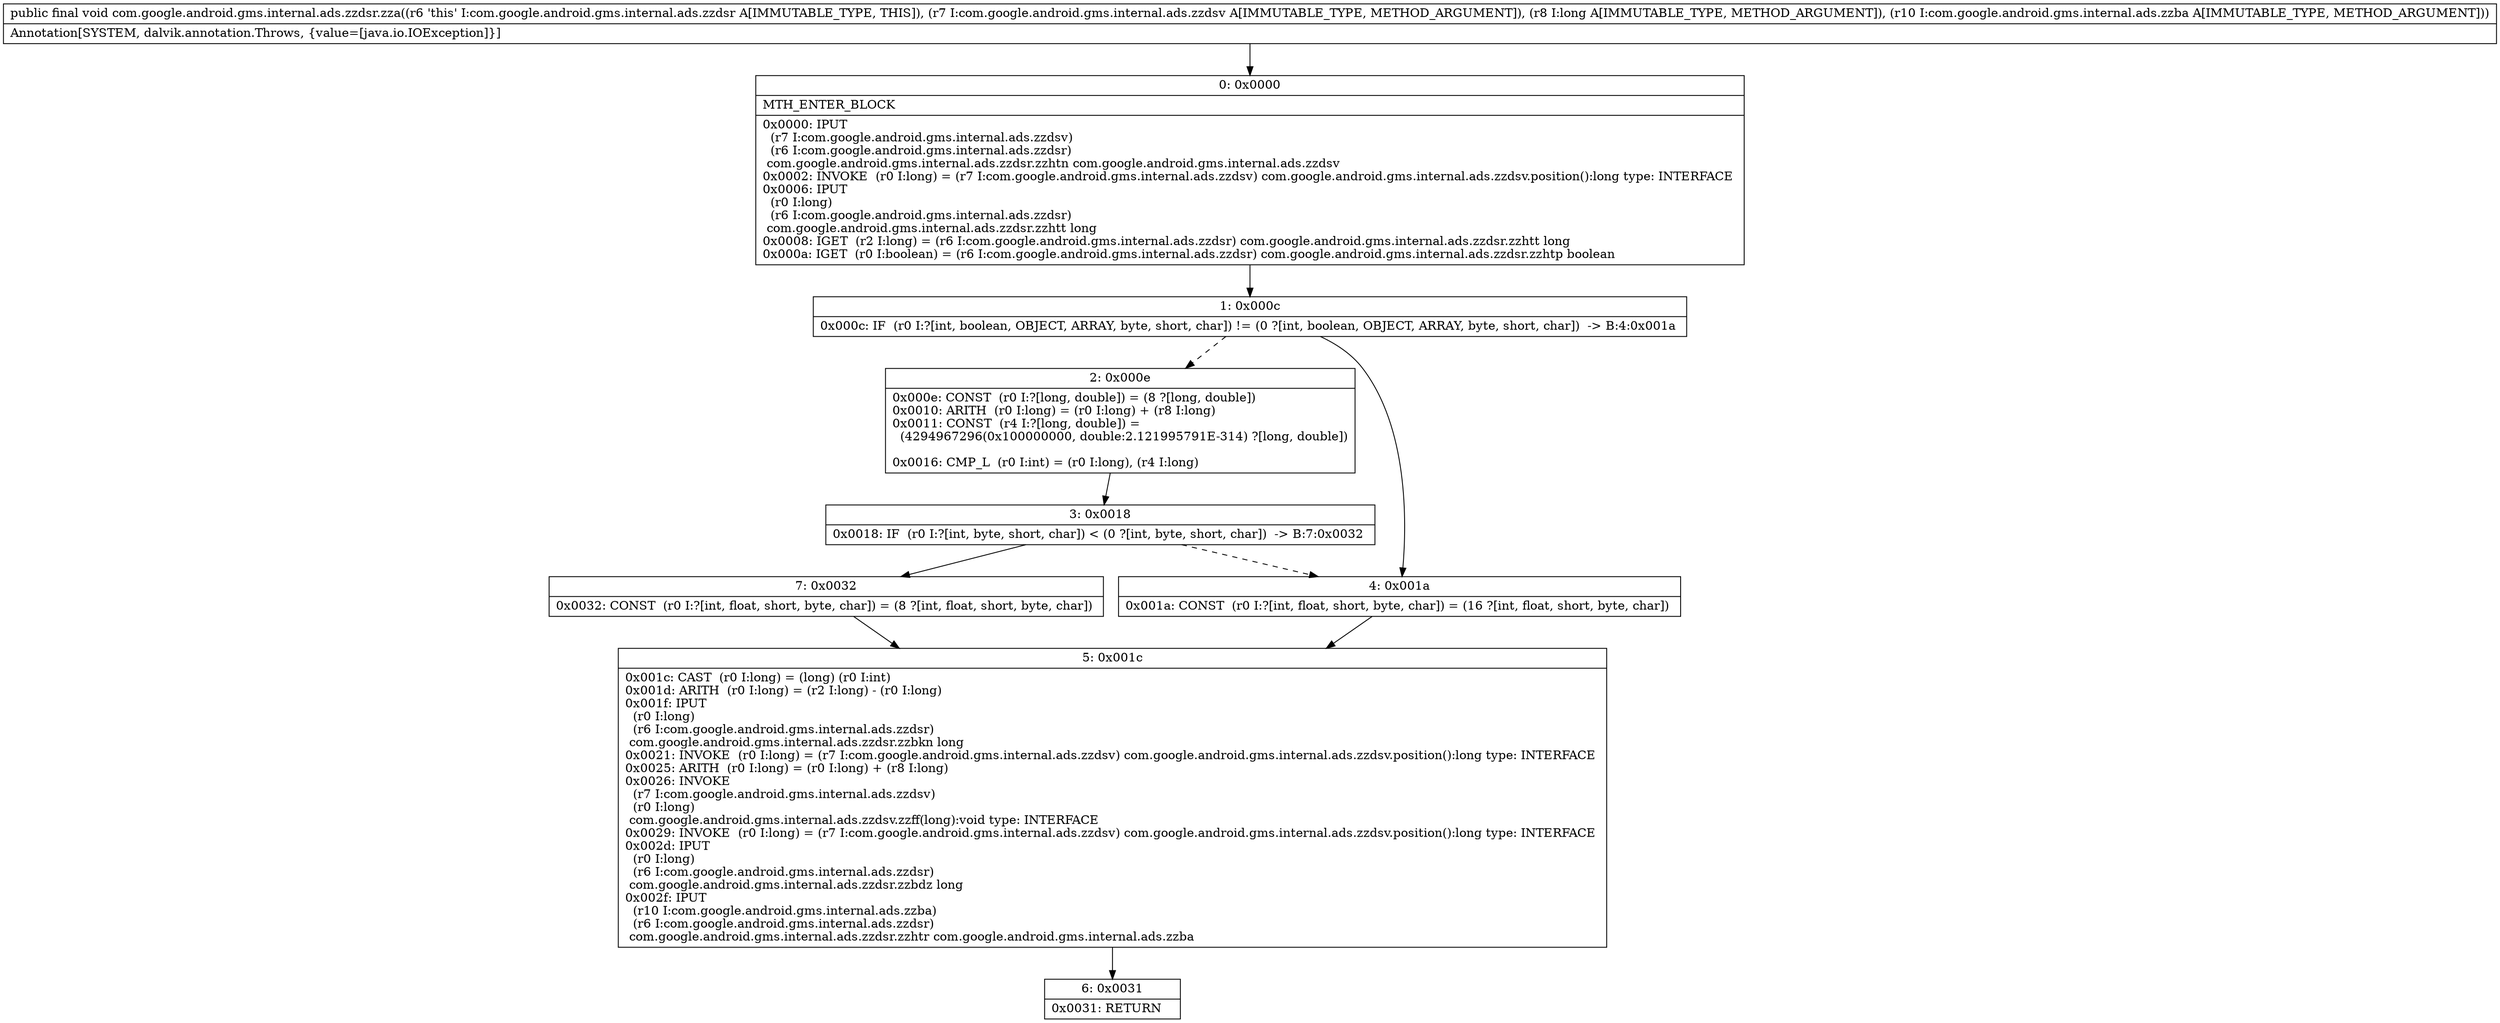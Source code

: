 digraph "CFG forcom.google.android.gms.internal.ads.zzdsr.zza(Lcom\/google\/android\/gms\/internal\/ads\/zzdsv;JLcom\/google\/android\/gms\/internal\/ads\/zzba;)V" {
Node_0 [shape=record,label="{0\:\ 0x0000|MTH_ENTER_BLOCK\l|0x0000: IPUT  \l  (r7 I:com.google.android.gms.internal.ads.zzdsv)\l  (r6 I:com.google.android.gms.internal.ads.zzdsr)\l com.google.android.gms.internal.ads.zzdsr.zzhtn com.google.android.gms.internal.ads.zzdsv \l0x0002: INVOKE  (r0 I:long) = (r7 I:com.google.android.gms.internal.ads.zzdsv) com.google.android.gms.internal.ads.zzdsv.position():long type: INTERFACE \l0x0006: IPUT  \l  (r0 I:long)\l  (r6 I:com.google.android.gms.internal.ads.zzdsr)\l com.google.android.gms.internal.ads.zzdsr.zzhtt long \l0x0008: IGET  (r2 I:long) = (r6 I:com.google.android.gms.internal.ads.zzdsr) com.google.android.gms.internal.ads.zzdsr.zzhtt long \l0x000a: IGET  (r0 I:boolean) = (r6 I:com.google.android.gms.internal.ads.zzdsr) com.google.android.gms.internal.ads.zzdsr.zzhtp boolean \l}"];
Node_1 [shape=record,label="{1\:\ 0x000c|0x000c: IF  (r0 I:?[int, boolean, OBJECT, ARRAY, byte, short, char]) != (0 ?[int, boolean, OBJECT, ARRAY, byte, short, char])  \-\> B:4:0x001a \l}"];
Node_2 [shape=record,label="{2\:\ 0x000e|0x000e: CONST  (r0 I:?[long, double]) = (8 ?[long, double]) \l0x0010: ARITH  (r0 I:long) = (r0 I:long) + (r8 I:long) \l0x0011: CONST  (r4 I:?[long, double]) = \l  (4294967296(0x100000000, double:2.121995791E\-314) ?[long, double])\l \l0x0016: CMP_L  (r0 I:int) = (r0 I:long), (r4 I:long) \l}"];
Node_3 [shape=record,label="{3\:\ 0x0018|0x0018: IF  (r0 I:?[int, byte, short, char]) \< (0 ?[int, byte, short, char])  \-\> B:7:0x0032 \l}"];
Node_4 [shape=record,label="{4\:\ 0x001a|0x001a: CONST  (r0 I:?[int, float, short, byte, char]) = (16 ?[int, float, short, byte, char]) \l}"];
Node_5 [shape=record,label="{5\:\ 0x001c|0x001c: CAST  (r0 I:long) = (long) (r0 I:int) \l0x001d: ARITH  (r0 I:long) = (r2 I:long) \- (r0 I:long) \l0x001f: IPUT  \l  (r0 I:long)\l  (r6 I:com.google.android.gms.internal.ads.zzdsr)\l com.google.android.gms.internal.ads.zzdsr.zzbkn long \l0x0021: INVOKE  (r0 I:long) = (r7 I:com.google.android.gms.internal.ads.zzdsv) com.google.android.gms.internal.ads.zzdsv.position():long type: INTERFACE \l0x0025: ARITH  (r0 I:long) = (r0 I:long) + (r8 I:long) \l0x0026: INVOKE  \l  (r7 I:com.google.android.gms.internal.ads.zzdsv)\l  (r0 I:long)\l com.google.android.gms.internal.ads.zzdsv.zzff(long):void type: INTERFACE \l0x0029: INVOKE  (r0 I:long) = (r7 I:com.google.android.gms.internal.ads.zzdsv) com.google.android.gms.internal.ads.zzdsv.position():long type: INTERFACE \l0x002d: IPUT  \l  (r0 I:long)\l  (r6 I:com.google.android.gms.internal.ads.zzdsr)\l com.google.android.gms.internal.ads.zzdsr.zzbdz long \l0x002f: IPUT  \l  (r10 I:com.google.android.gms.internal.ads.zzba)\l  (r6 I:com.google.android.gms.internal.ads.zzdsr)\l com.google.android.gms.internal.ads.zzdsr.zzhtr com.google.android.gms.internal.ads.zzba \l}"];
Node_6 [shape=record,label="{6\:\ 0x0031|0x0031: RETURN   \l}"];
Node_7 [shape=record,label="{7\:\ 0x0032|0x0032: CONST  (r0 I:?[int, float, short, byte, char]) = (8 ?[int, float, short, byte, char]) \l}"];
MethodNode[shape=record,label="{public final void com.google.android.gms.internal.ads.zzdsr.zza((r6 'this' I:com.google.android.gms.internal.ads.zzdsr A[IMMUTABLE_TYPE, THIS]), (r7 I:com.google.android.gms.internal.ads.zzdsv A[IMMUTABLE_TYPE, METHOD_ARGUMENT]), (r8 I:long A[IMMUTABLE_TYPE, METHOD_ARGUMENT]), (r10 I:com.google.android.gms.internal.ads.zzba A[IMMUTABLE_TYPE, METHOD_ARGUMENT]))  | Annotation[SYSTEM, dalvik.annotation.Throws, \{value=[java.io.IOException]\}]\l}"];
MethodNode -> Node_0;
Node_0 -> Node_1;
Node_1 -> Node_2[style=dashed];
Node_1 -> Node_4;
Node_2 -> Node_3;
Node_3 -> Node_4[style=dashed];
Node_3 -> Node_7;
Node_4 -> Node_5;
Node_5 -> Node_6;
Node_7 -> Node_5;
}

